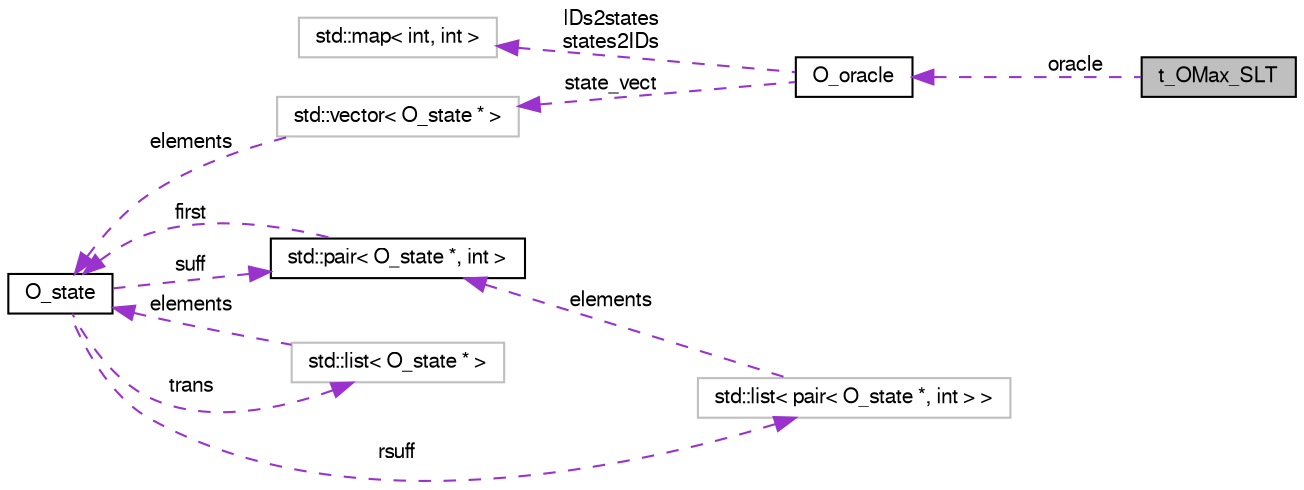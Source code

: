 digraph G
{
  bgcolor="transparent";
  edge [fontname="FreeSans",fontsize="10",labelfontname="FreeSans",labelfontsize="10"];
  node [fontname="FreeSans",fontsize="10",shape=record];
  rankdir=LR;
  Node1 [label="t_OMax_SLT",height=0.2,width=0.4,color="black", fillcolor="grey75", style="filled" fontcolor="black"];
  Node2 -> Node1 [dir=back,color="darkorchid3",fontsize="10",style="dashed",label="oracle",fontname="FreeSans"];
  Node2 [label="O_oracle",height=0.2,width=0.4,color="black",URL="$class_o__oracle.html",tooltip="Factor Oracle (FO) class."];
  Node3 -> Node2 [dir=back,color="darkorchid3",fontsize="10",style="dashed",label="IDs2states\nstates2IDs",fontname="FreeSans"];
  Node3 [label="std::map\< int, int \>",height=0.2,width=0.4,color="grey75"];
  Node4 -> Node2 [dir=back,color="darkorchid3",fontsize="10",style="dashed",label="state_vect",fontname="FreeSans"];
  Node4 [label="std::vector\< O_state * \>",height=0.2,width=0.4,color="grey75"];
  Node5 -> Node4 [dir=back,color="darkorchid3",fontsize="10",style="dashed",label="elements",fontname="FreeSans"];
  Node5 [label="O_state",height=0.2,width=0.4,color="black",URL="$class_o__state.html",tooltip="Factor Oracle state class."];
  Node6 -> Node5 [dir=back,color="darkorchid3",fontsize="10",style="dashed",label="rsuff",fontname="FreeSans"];
  Node6 [label="std::list\< pair\< O_state *, int \> \>",height=0.2,width=0.4,color="grey75"];
  Node7 -> Node6 [dir=back,color="darkorchid3",fontsize="10",style="dashed",label="elements",fontname="FreeSans"];
  Node7 [label="std::pair\< O_state *, int \>",height=0.2,width=0.4,color="black",URL="$structstd_1_1pair.html"];
  Node5 -> Node7 [dir=back,color="darkorchid3",fontsize="10",style="dashed",label="first",fontname="FreeSans"];
  Node7 -> Node5 [dir=back,color="darkorchid3",fontsize="10",style="dashed",label="suff",fontname="FreeSans"];
  Node8 -> Node5 [dir=back,color="darkorchid3",fontsize="10",style="dashed",label="trans",fontname="FreeSans"];
  Node8 [label="std::list\< O_state * \>",height=0.2,width=0.4,color="grey75"];
  Node5 -> Node8 [dir=back,color="darkorchid3",fontsize="10",style="dashed",label="elements",fontname="FreeSans"];
}
